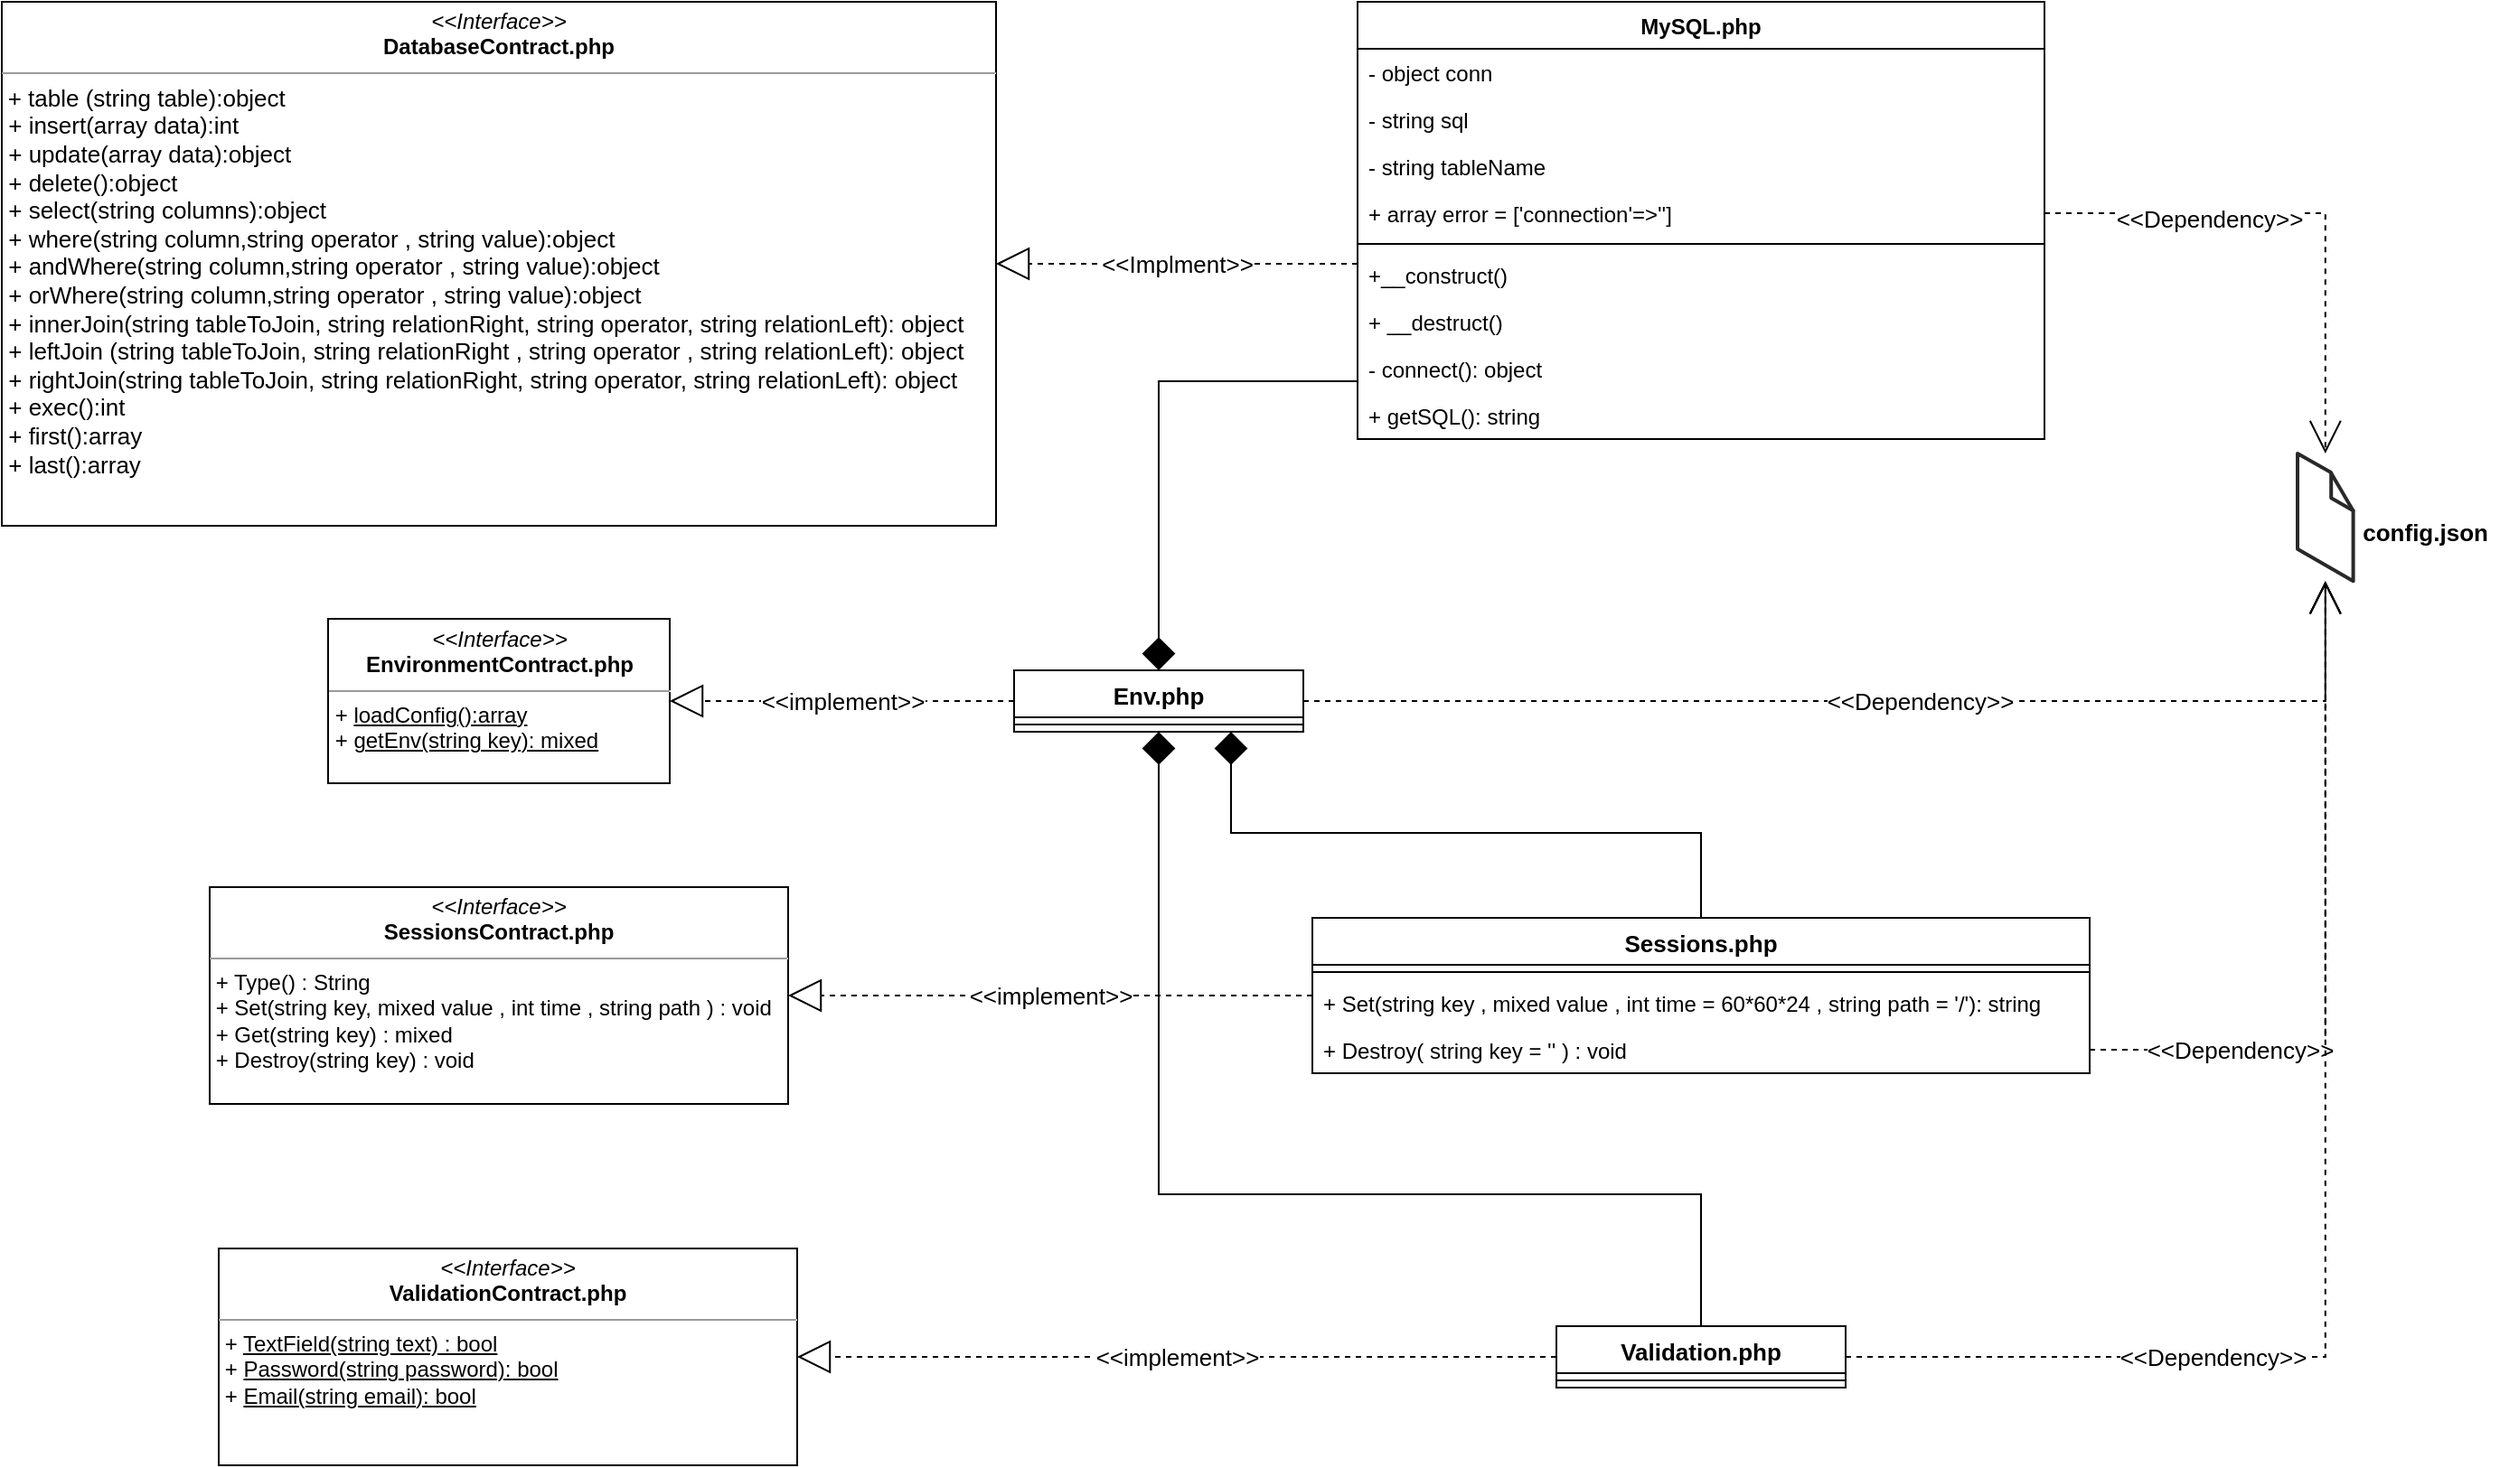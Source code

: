 <mxfile version="20.6.1" type="device"><diagram id="ktVg-S8pK9uqA2rK92aI" name="Page-1"><mxGraphModel dx="3330" dy="2740" grid="1" gridSize="10" guides="1" tooltips="1" connect="1" arrows="1" fold="1" page="1" pageScale="1" pageWidth="850" pageHeight="1100" math="0" shadow="0"><root><mxCell id="0"/><mxCell id="1" parent="0"/><mxCell id="MobRUKR3s8P3_3i5ePc3-68" value="&lt;p style=&quot;margin: 4px 0px 0px; text-align: center; line-height: 120%;&quot;&gt;&lt;i&gt;&amp;lt;&amp;lt;Interface&amp;gt;&amp;gt;&lt;/i&gt;&lt;br&gt;&lt;b&gt;DatabaseContract.php&lt;/b&gt;&lt;br&gt;&lt;/p&gt;&lt;hr size=&quot;1&quot;&gt;&lt;p style=&quot;margin:0px;margin-left:4px;&quot;&gt;&lt;/p&gt;&amp;nbsp;&lt;font style=&quot;font-size: 13px;&quot;&gt;+ table (string table):object&lt;br&gt;&amp;nbsp;+ insert(array data):int&lt;br&gt;&amp;nbsp;+ update(array data):object&lt;br&gt;&amp;nbsp;+ delete():object&lt;br&gt;&amp;nbsp;+ select(string columns):object&lt;br&gt;&amp;nbsp;+ where(string column,string operator , string value):object&lt;br&gt;&amp;nbsp;+ andWhere(string column,string operator , string value):object&lt;br&gt;&amp;nbsp;+ orWhere(string column,string operator , string value):object&amp;nbsp;&lt;br&gt;&amp;nbsp;+ innerJoin(string tableToJoin, string relationRight, string operator, string relationLeft): object&lt;br&gt;&amp;nbsp;+ leftJoin (string tableToJoin, string relationRight , string operator , string relationLeft): object&lt;br&gt;&amp;nbsp;+ rightJoin(string tableToJoin, string relationRight, string operator, string relationLeft): object&lt;br&gt;&amp;nbsp;+ exec():int&lt;br&gt;&amp;nbsp;+ first():array&lt;br&gt;&amp;nbsp;+ last():array&lt;/font&gt;" style="verticalAlign=top;align=left;overflow=fill;fontSize=12;fontFamily=Helvetica;html=1;" vertex="1" parent="1"><mxGeometry x="-550" y="-800" width="550" height="290" as="geometry"/></mxCell><mxCell id="MobRUKR3s8P3_3i5ePc3-149" style="edgeStyle=orthogonalEdgeStyle;rounded=0;orthogonalLoop=1;jettySize=auto;html=1;fontSize=13;endArrow=diamond;endFill=1;endSize=16;" edge="1" parent="1" source="MobRUKR3s8P3_3i5ePc3-74" target="MobRUKR3s8P3_3i5ePc3-118"><mxGeometry relative="1" as="geometry"><Array as="points"><mxPoint x="90" y="-590"/></Array></mxGeometry></mxCell><mxCell id="MobRUKR3s8P3_3i5ePc3-74" value="MySQL.php" style="swimlane;fontStyle=1;align=center;verticalAlign=top;childLayout=stackLayout;horizontal=1;startSize=26;horizontalStack=0;resizeParent=1;resizeParentMax=0;resizeLast=0;collapsible=1;marginBottom=0;rounded=0;glass=0;strokeColor=default;" vertex="1" parent="1"><mxGeometry x="200" y="-800" width="380" height="242" as="geometry"/></mxCell><mxCell id="MobRUKR3s8P3_3i5ePc3-75" value="- object conn" style="text;strokeColor=none;fillColor=none;align=left;verticalAlign=top;spacingLeft=4;spacingRight=4;overflow=hidden;rotatable=0;points=[[0,0.5],[1,0.5]];portConstraint=eastwest;rounded=0;glass=0;" vertex="1" parent="MobRUKR3s8P3_3i5ePc3-74"><mxGeometry y="26" width="380" height="26" as="geometry"/></mxCell><mxCell id="MobRUKR3s8P3_3i5ePc3-78" value="- string sql" style="text;strokeColor=none;fillColor=none;align=left;verticalAlign=top;spacingLeft=4;spacingRight=4;overflow=hidden;rotatable=0;points=[[0,0.5],[1,0.5]];portConstraint=eastwest;rounded=0;glass=0;" vertex="1" parent="MobRUKR3s8P3_3i5ePc3-74"><mxGeometry y="52" width="380" height="26" as="geometry"/></mxCell><mxCell id="MobRUKR3s8P3_3i5ePc3-80" value="- string tableName" style="text;strokeColor=none;fillColor=none;align=left;verticalAlign=top;spacingLeft=4;spacingRight=4;overflow=hidden;rotatable=0;points=[[0,0.5],[1,0.5]];portConstraint=eastwest;rounded=0;glass=0;" vertex="1" parent="MobRUKR3s8P3_3i5ePc3-74"><mxGeometry y="78" width="380" height="26" as="geometry"/></mxCell><mxCell id="MobRUKR3s8P3_3i5ePc3-79" value="+ array error = ['connection'=&gt;'']" style="text;strokeColor=none;fillColor=none;align=left;verticalAlign=top;spacingLeft=4;spacingRight=4;overflow=hidden;rotatable=0;points=[[0,0.5],[1,0.5]];portConstraint=eastwest;rounded=0;glass=0;" vertex="1" parent="MobRUKR3s8P3_3i5ePc3-74"><mxGeometry y="104" width="380" height="26" as="geometry"/></mxCell><mxCell id="MobRUKR3s8P3_3i5ePc3-76" value="" style="line;strokeWidth=1;fillColor=none;align=left;verticalAlign=middle;spacingTop=-1;spacingLeft=3;spacingRight=3;rotatable=0;labelPosition=right;points=[];portConstraint=eastwest;strokeColor=inherit;rounded=0;glass=0;" vertex="1" parent="MobRUKR3s8P3_3i5ePc3-74"><mxGeometry y="130" width="380" height="8" as="geometry"/></mxCell><mxCell id="MobRUKR3s8P3_3i5ePc3-88" value="+__construct()" style="text;strokeColor=none;fillColor=none;align=left;verticalAlign=top;spacingLeft=4;spacingRight=4;overflow=hidden;rotatable=0;points=[[0,0.5],[1,0.5]];portConstraint=eastwest;rounded=0;glass=0;" vertex="1" parent="MobRUKR3s8P3_3i5ePc3-74"><mxGeometry y="138" width="380" height="26" as="geometry"/></mxCell><mxCell id="MobRUKR3s8P3_3i5ePc3-91" value="+ __destruct()" style="text;strokeColor=none;fillColor=none;align=left;verticalAlign=top;spacingLeft=4;spacingRight=4;overflow=hidden;rotatable=0;points=[[0,0.5],[1,0.5]];portConstraint=eastwest;rounded=0;glass=0;" vertex="1" parent="MobRUKR3s8P3_3i5ePc3-74"><mxGeometry y="164" width="380" height="26" as="geometry"/></mxCell><mxCell id="MobRUKR3s8P3_3i5ePc3-90" value="- connect(): object" style="text;strokeColor=none;fillColor=none;align=left;verticalAlign=top;spacingLeft=4;spacingRight=4;overflow=hidden;rotatable=0;points=[[0,0.5],[1,0.5]];portConstraint=eastwest;rounded=0;glass=0;" vertex="1" parent="MobRUKR3s8P3_3i5ePc3-74"><mxGeometry y="190" width="380" height="26" as="geometry"/></mxCell><mxCell id="MobRUKR3s8P3_3i5ePc3-89" value="+ getSQL(): string" style="text;strokeColor=none;fillColor=none;align=left;verticalAlign=top;spacingLeft=4;spacingRight=4;overflow=hidden;rotatable=0;points=[[0,0.5],[1,0.5]];portConstraint=eastwest;rounded=0;glass=0;fontStyle=0" vertex="1" parent="MobRUKR3s8P3_3i5ePc3-74"><mxGeometry y="216" width="380" height="26" as="geometry"/></mxCell><mxCell id="MobRUKR3s8P3_3i5ePc3-97" value="&amp;lt;&amp;lt;Implment&amp;gt;&amp;gt;" style="edgeStyle=none;rounded=0;orthogonalLoop=1;jettySize=auto;html=1;entryX=1;entryY=0.5;entryDx=0;entryDy=0;fontSize=13;dashed=1;endArrow=block;endFill=0;exitX=0;exitY=0.269;exitDx=0;exitDy=0;endSize=16;exitPerimeter=0;" edge="1" parent="1" source="MobRUKR3s8P3_3i5ePc3-88" target="MobRUKR3s8P3_3i5ePc3-68"><mxGeometry relative="1" as="geometry"/></mxCell><mxCell id="MobRUKR3s8P3_3i5ePc3-102" value="&amp;lt;&amp;lt;Dependency&amp;gt;&amp;gt;" style="edgeStyle=orthogonalEdgeStyle;rounded=0;orthogonalLoop=1;jettySize=auto;html=1;dashed=1;fontSize=13;endArrow=open;endFill=0;exitX=1;exitY=0.5;exitDx=0;exitDy=0;endSize=16;" edge="1" parent="1" source="MobRUKR3s8P3_3i5ePc3-79" target="MobRUKR3s8P3_3i5ePc3-99"><mxGeometry x="-0.367" y="-3" relative="1" as="geometry"><mxPoint x="680" y="-500" as="sourcePoint"/><mxPoint x="320.8" y="-586" as="targetPoint"/><mxPoint x="-1" as="offset"/></mxGeometry></mxCell><mxCell id="MobRUKR3s8P3_3i5ePc3-98" value="&lt;p style=&quot;margin: 4px 0px 0px; text-align: center; line-height: 120%;&quot;&gt;&lt;i&gt;&amp;lt;&amp;lt;Interface&amp;gt;&amp;gt;&lt;/i&gt;&lt;br&gt;&lt;b&gt;EnvironmentContract.php&lt;/b&gt;&lt;br&gt;&lt;/p&gt;&lt;hr size=&quot;1&quot;&gt;&lt;p style=&quot;margin:0px;margin-left:4px;&quot;&gt;&lt;/p&gt;&amp;nbsp;+ &lt;u&gt;loadConfig():array&lt;/u&gt;&lt;br&gt;&amp;nbsp;+ &lt;u&gt;getEnv(string key): mixed&lt;/u&gt;" style="verticalAlign=top;align=left;overflow=fill;fontSize=12;fontFamily=Helvetica;html=1;" vertex="1" parent="1"><mxGeometry x="-369.5" y="-458.5" width="189" height="91" as="geometry"/></mxCell><mxCell id="MobRUKR3s8P3_3i5ePc3-99" value="" style="verticalLabelPosition=bottom;html=1;verticalAlign=top;strokeWidth=1;align=center;outlineConnect=0;dashed=0;outlineConnect=0;shape=mxgraph.aws3d.file;aspect=fixed;strokeColor=#292929;rounded=0;glass=0;fontSize=13;" vertex="1" parent="1"><mxGeometry x="720" y="-550" width="30.8" height="70.6" as="geometry"/></mxCell><mxCell id="MobRUKR3s8P3_3i5ePc3-114" value="&amp;lt;&amp;lt;Dependency&amp;gt;&amp;gt;" style="edgeStyle=orthogonalEdgeStyle;rounded=0;orthogonalLoop=1;jettySize=auto;html=1;dashed=1;fontSize=13;endArrow=open;endFill=0;exitX=1;exitY=0.5;exitDx=0;exitDy=0;endSize=16;" edge="1" parent="1" source="MobRUKR3s8P3_3i5ePc3-118" target="MobRUKR3s8P3_3i5ePc3-99"><mxGeometry x="0.074" relative="1" as="geometry"><mxPoint x="580" y="-411" as="sourcePoint"/><mxPoint x="780" y="-490" as="targetPoint"/><mxPoint x="1" as="offset"/></mxGeometry></mxCell><mxCell id="MobRUKR3s8P3_3i5ePc3-115" value="&amp;lt;&amp;lt;implement&amp;gt;&amp;gt;" style="edgeStyle=orthogonalEdgeStyle;rounded=0;orthogonalLoop=1;jettySize=auto;html=1;dashed=1;fontSize=13;endArrow=block;endFill=0;endSize=16;exitX=0;exitY=0.5;exitDx=0;exitDy=0;" edge="1" parent="1" source="MobRUKR3s8P3_3i5ePc3-118" target="MobRUKR3s8P3_3i5ePc3-98"><mxGeometry relative="1" as="geometry"><mxPoint x="288.039" y="-398" as="sourcePoint"/></mxGeometry></mxCell><mxCell id="MobRUKR3s8P3_3i5ePc3-118" value="Env.php" style="swimlane;fontStyle=1;align=center;verticalAlign=top;childLayout=stackLayout;horizontal=1;startSize=26;horizontalStack=0;resizeParent=1;resizeParentMax=0;resizeLast=0;collapsible=1;marginBottom=0;rounded=0;glass=0;strokeColor=default;fontSize=13;" vertex="1" parent="1"><mxGeometry x="10" y="-430" width="160" height="34" as="geometry"/></mxCell><mxCell id="MobRUKR3s8P3_3i5ePc3-120" value="" style="line;strokeWidth=1;fillColor=none;align=left;verticalAlign=middle;spacingTop=-1;spacingLeft=3;spacingRight=3;rotatable=0;labelPosition=right;points=[];portConstraint=eastwest;strokeColor=inherit;rounded=0;glass=0;fontSize=13;" vertex="1" parent="MobRUKR3s8P3_3i5ePc3-118"><mxGeometry y="26" width="160" height="8" as="geometry"/></mxCell><mxCell id="MobRUKR3s8P3_3i5ePc3-122" value="config.json" style="text;align=center;fontStyle=1;verticalAlign=middle;spacingLeft=3;spacingRight=3;strokeColor=none;rotatable=0;points=[[0,0.5],[1,0.5]];portConstraint=eastwest;rounded=0;glass=0;fontSize=13;" vertex="1" parent="1"><mxGeometry x="750.8" y="-520" width="80" height="26" as="geometry"/></mxCell><mxCell id="MobRUKR3s8P3_3i5ePc3-125" value="&lt;p style=&quot;margin: 4px 0px 0px; text-align: center; line-height: 120%;&quot;&gt;&lt;i&gt;&amp;lt;&amp;lt;Interface&amp;gt;&amp;gt;&lt;/i&gt;&lt;br&gt;&lt;b&gt;SessionsContract.php&lt;/b&gt;&lt;br&gt;&lt;/p&gt;&lt;hr size=&quot;1&quot;&gt;&lt;p style=&quot;margin:0px;margin-left:4px;&quot;&gt;&lt;/p&gt;&amp;nbsp;+ Type() : String&lt;br&gt;&amp;nbsp;+ Set(string key, mixed value , int time , string path ) : void&amp;nbsp;&lt;br&gt;&amp;nbsp;+ Get(string key) : mixed&lt;br&gt;&amp;nbsp;+ Destroy(string key) : void" style="verticalAlign=top;align=left;overflow=fill;fontSize=12;fontFamily=Helvetica;html=1;" vertex="1" parent="1"><mxGeometry x="-435" y="-310" width="320" height="120" as="geometry"/></mxCell><mxCell id="MobRUKR3s8P3_3i5ePc3-137" value="&amp;lt;&amp;lt;implement&amp;gt;&amp;gt;" style="edgeStyle=orthogonalEdgeStyle;rounded=0;orthogonalLoop=1;jettySize=auto;html=1;entryX=1;entryY=0.5;entryDx=0;entryDy=0;dashed=1;fontSize=13;endArrow=block;endFill=0;endSize=16;" edge="1" parent="1" source="MobRUKR3s8P3_3i5ePc3-127" target="MobRUKR3s8P3_3i5ePc3-125"><mxGeometry relative="1" as="geometry"/></mxCell><mxCell id="MobRUKR3s8P3_3i5ePc3-152" style="edgeStyle=orthogonalEdgeStyle;rounded=0;orthogonalLoop=1;jettySize=auto;html=1;entryX=0.75;entryY=1;entryDx=0;entryDy=0;fontSize=13;endArrow=diamond;endFill=1;endSize=16;" edge="1" parent="1" source="MobRUKR3s8P3_3i5ePc3-127" target="MobRUKR3s8P3_3i5ePc3-118"><mxGeometry relative="1" as="geometry"><Array as="points"><mxPoint x="390" y="-340"/><mxPoint x="130" y="-340"/></Array></mxGeometry></mxCell><mxCell id="MobRUKR3s8P3_3i5ePc3-127" value="Sessions.php" style="swimlane;fontStyle=1;align=center;verticalAlign=top;childLayout=stackLayout;horizontal=1;startSize=26;horizontalStack=0;resizeParent=1;resizeParentMax=0;resizeLast=0;collapsible=1;marginBottom=0;rounded=0;glass=0;strokeColor=default;fontSize=13;" vertex="1" parent="1"><mxGeometry x="175" y="-293" width="430" height="86" as="geometry"/></mxCell><mxCell id="MobRUKR3s8P3_3i5ePc3-128" value="" style="line;strokeWidth=1;fillColor=none;align=left;verticalAlign=middle;spacingTop=-1;spacingLeft=3;spacingRight=3;rotatable=0;labelPosition=right;points=[];portConstraint=eastwest;strokeColor=inherit;rounded=0;glass=0;fontSize=13;" vertex="1" parent="MobRUKR3s8P3_3i5ePc3-127"><mxGeometry y="26" width="430" height="8" as="geometry"/></mxCell><mxCell id="MobRUKR3s8P3_3i5ePc3-133" value="+ Set(string key , mixed value , int time = 60*60*24 , string path = '/'): string" style="text;strokeColor=none;fillColor=none;align=left;verticalAlign=top;spacingLeft=4;spacingRight=4;overflow=hidden;rotatable=0;points=[[0,0.5],[1,0.5]];portConstraint=eastwest;rounded=0;glass=0;fontStyle=0" vertex="1" parent="MobRUKR3s8P3_3i5ePc3-127"><mxGeometry y="34" width="430" height="26" as="geometry"/></mxCell><mxCell id="MobRUKR3s8P3_3i5ePc3-134" value="+ Destroy( string key = '' ) : void" style="text;strokeColor=none;fillColor=none;align=left;verticalAlign=top;spacingLeft=4;spacingRight=4;overflow=hidden;rotatable=0;points=[[0,0.5],[1,0.5]];portConstraint=eastwest;rounded=0;glass=0;fontStyle=0" vertex="1" parent="MobRUKR3s8P3_3i5ePc3-127"><mxGeometry y="60" width="430" height="26" as="geometry"/></mxCell><mxCell id="MobRUKR3s8P3_3i5ePc3-138" value="&amp;lt;&amp;lt;Dependency&amp;gt;&amp;gt;" style="edgeStyle=orthogonalEdgeStyle;rounded=0;orthogonalLoop=1;jettySize=auto;html=1;dashed=1;fontSize=13;endArrow=open;endFill=0;endSize=16;" edge="1" parent="1" source="MobRUKR3s8P3_3i5ePc3-134" target="MobRUKR3s8P3_3i5ePc3-99"><mxGeometry x="-0.577" relative="1" as="geometry"><mxPoint as="offset"/></mxGeometry></mxCell><mxCell id="MobRUKR3s8P3_3i5ePc3-139" value="&lt;p style=&quot;margin: 4px 0px 0px; text-align: center; line-height: 120%;&quot;&gt;&lt;i&gt;&amp;lt;&amp;lt;Interface&amp;gt;&amp;gt;&lt;/i&gt;&lt;br&gt;&lt;b&gt;ValidationContract.php&lt;/b&gt;&lt;br&gt;&lt;/p&gt;&lt;hr size=&quot;1&quot;&gt;&lt;p style=&quot;margin:0px;margin-left:4px;&quot;&gt;&lt;/p&gt;&amp;nbsp;+ &lt;u&gt;TextField(string text) : bool&lt;/u&gt;&lt;br&gt;&amp;nbsp;+ &lt;u&gt;Password(string password): bool&lt;/u&gt;&lt;br&gt;&amp;nbsp;+ &lt;u&gt;Email(string email): bool&lt;/u&gt;&lt;br&gt;" style="verticalAlign=top;align=left;overflow=fill;fontSize=12;fontFamily=Helvetica;html=1;" vertex="1" parent="1"><mxGeometry x="-430" y="-110" width="320" height="120" as="geometry"/></mxCell><mxCell id="MobRUKR3s8P3_3i5ePc3-146" value="&amp;lt;&amp;lt;implement&amp;gt;&amp;gt;" style="edgeStyle=orthogonalEdgeStyle;rounded=0;orthogonalLoop=1;jettySize=auto;html=1;entryX=1;entryY=0.5;entryDx=0;entryDy=0;dashed=1;fontSize=13;endArrow=block;endFill=0;endSize=16;" edge="1" parent="1" source="MobRUKR3s8P3_3i5ePc3-144" target="MobRUKR3s8P3_3i5ePc3-139"><mxGeometry relative="1" as="geometry"/></mxCell><mxCell id="MobRUKR3s8P3_3i5ePc3-147" value="&amp;lt;&amp;lt;Dependency&amp;gt;&amp;gt;" style="edgeStyle=orthogonalEdgeStyle;rounded=0;orthogonalLoop=1;jettySize=auto;html=1;dashed=1;fontSize=13;endArrow=open;endFill=0;endSize=16;" edge="1" parent="1" source="MobRUKR3s8P3_3i5ePc3-144" target="MobRUKR3s8P3_3i5ePc3-99"><mxGeometry x="-0.416" relative="1" as="geometry"><mxPoint as="offset"/></mxGeometry></mxCell><mxCell id="MobRUKR3s8P3_3i5ePc3-151" style="edgeStyle=orthogonalEdgeStyle;rounded=0;orthogonalLoop=1;jettySize=auto;html=1;entryX=0.5;entryY=1;entryDx=0;entryDy=0;fontSize=13;endArrow=diamond;endFill=1;endSize=16;" edge="1" parent="1" source="MobRUKR3s8P3_3i5ePc3-144" target="MobRUKR3s8P3_3i5ePc3-118"><mxGeometry relative="1" as="geometry"><Array as="points"><mxPoint x="390" y="-140"/><mxPoint x="90" y="-140"/></Array></mxGeometry></mxCell><mxCell id="MobRUKR3s8P3_3i5ePc3-144" value="Validation.php" style="swimlane;fontStyle=1;align=center;verticalAlign=top;childLayout=stackLayout;horizontal=1;startSize=26;horizontalStack=0;resizeParent=1;resizeParentMax=0;resizeLast=0;collapsible=1;marginBottom=0;rounded=0;glass=0;strokeColor=default;fontSize=13;" vertex="1" parent="1"><mxGeometry x="310" y="-67" width="160" height="34" as="geometry"/></mxCell><mxCell id="MobRUKR3s8P3_3i5ePc3-145" value="" style="line;strokeWidth=1;fillColor=none;align=left;verticalAlign=middle;spacingTop=-1;spacingLeft=3;spacingRight=3;rotatable=0;labelPosition=right;points=[];portConstraint=eastwest;strokeColor=inherit;rounded=0;glass=0;fontSize=13;" vertex="1" parent="MobRUKR3s8P3_3i5ePc3-144"><mxGeometry y="26" width="160" height="8" as="geometry"/></mxCell></root></mxGraphModel></diagram></mxfile>